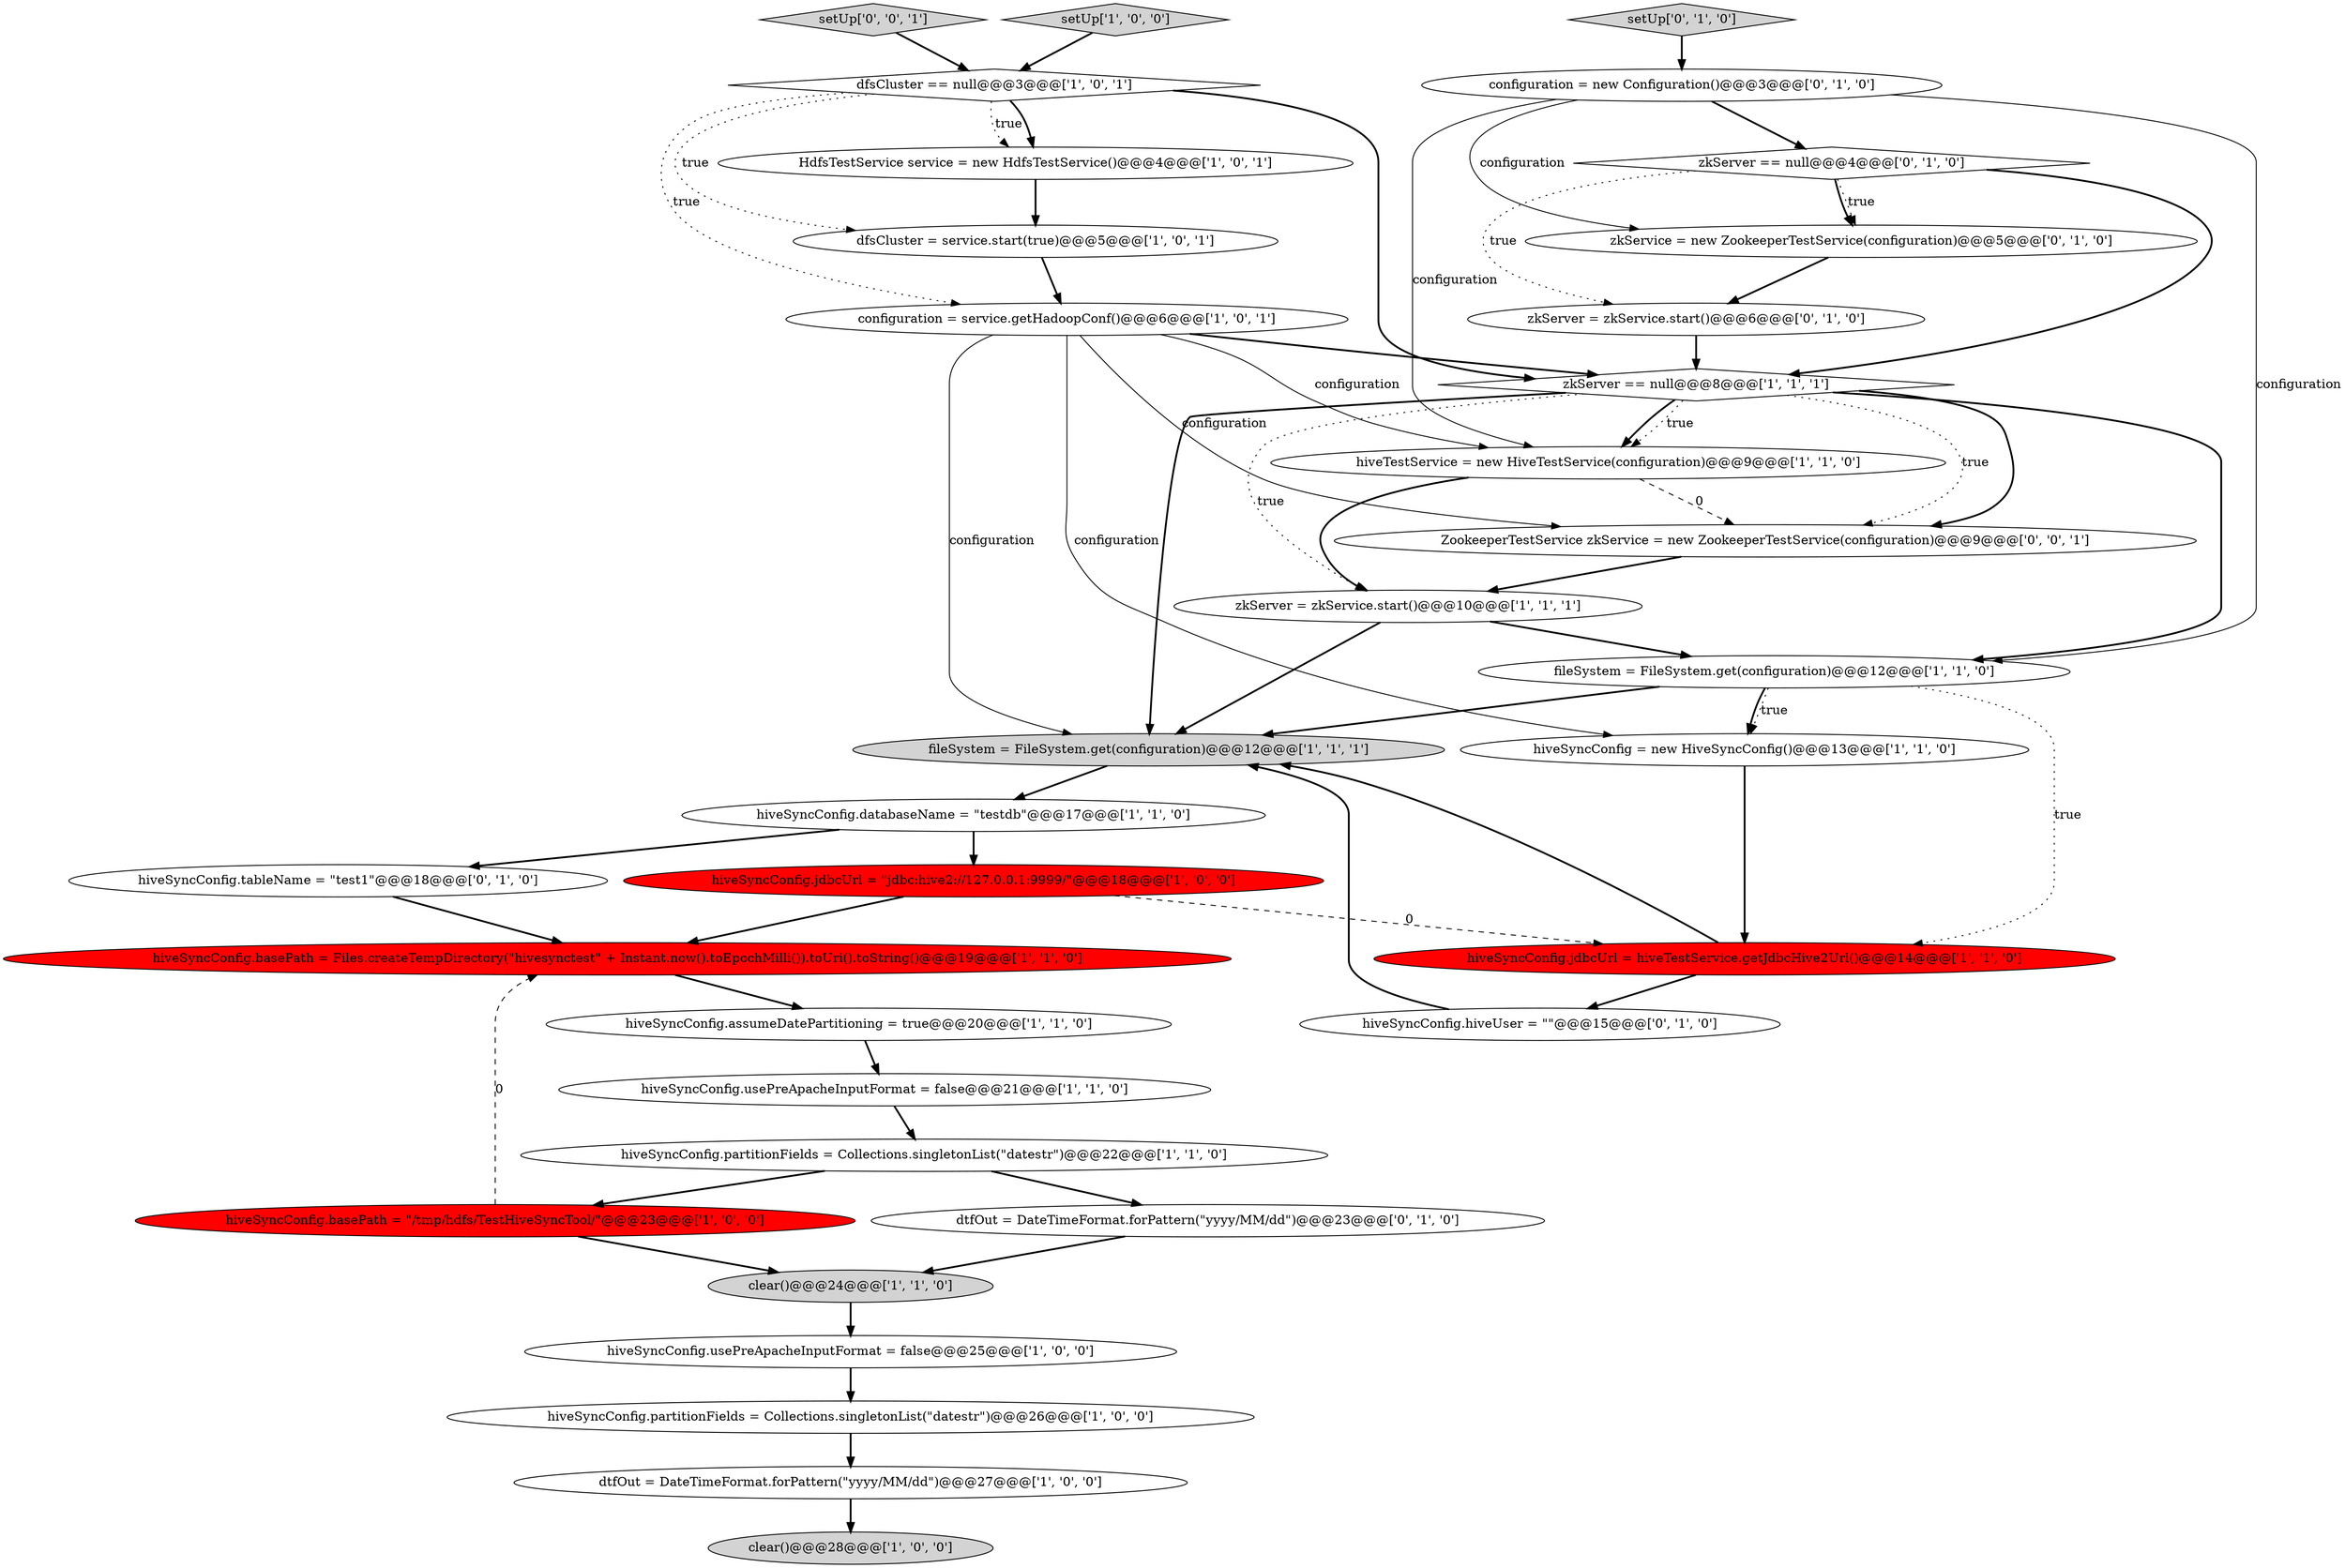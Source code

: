 digraph {
27 [style = filled, label = "configuration = new Configuration()@@@3@@@['0', '1', '0']", fillcolor = white, shape = ellipse image = "AAA0AAABBB2BBB"];
29 [style = filled, label = "setUp['0', '1', '0']", fillcolor = lightgray, shape = diamond image = "AAA0AAABBB2BBB"];
32 [style = filled, label = "setUp['0', '0', '1']", fillcolor = lightgray, shape = diamond image = "AAA0AAABBB3BBB"];
24 [style = filled, label = "zkServer = zkService.start()@@@6@@@['0', '1', '0']", fillcolor = white, shape = ellipse image = "AAA0AAABBB2BBB"];
21 [style = filled, label = "zkServer = zkService.start()@@@10@@@['1', '1', '1']", fillcolor = white, shape = ellipse image = "AAA0AAABBB1BBB"];
25 [style = filled, label = "zkService = new ZookeeperTestService(configuration)@@@5@@@['0', '1', '0']", fillcolor = white, shape = ellipse image = "AAA0AAABBB2BBB"];
26 [style = filled, label = "dtfOut = DateTimeFormat.forPattern(\"yyyy/MM/dd\")@@@23@@@['0', '1', '0']", fillcolor = white, shape = ellipse image = "AAA0AAABBB2BBB"];
17 [style = filled, label = "clear()@@@28@@@['1', '0', '0']", fillcolor = lightgray, shape = ellipse image = "AAA0AAABBB1BBB"];
33 [style = filled, label = "ZookeeperTestService zkService = new ZookeeperTestService(configuration)@@@9@@@['0', '0', '1']", fillcolor = white, shape = ellipse image = "AAA0AAABBB3BBB"];
13 [style = filled, label = "hiveSyncConfig.partitionFields = Collections.singletonList(\"datestr\")@@@26@@@['1', '0', '0']", fillcolor = white, shape = ellipse image = "AAA0AAABBB1BBB"];
6 [style = filled, label = "hiveSyncConfig.basePath = Files.createTempDirectory(\"hivesynctest\" + Instant.now().toEpochMilli()).toUri().toString()@@@19@@@['1', '1', '0']", fillcolor = red, shape = ellipse image = "AAA1AAABBB1BBB"];
20 [style = filled, label = "hiveSyncConfig.usePreApacheInputFormat = false@@@25@@@['1', '0', '0']", fillcolor = white, shape = ellipse image = "AAA0AAABBB1BBB"];
11 [style = filled, label = "hiveSyncConfig.jdbcUrl = \"jdbc:hive2://127.0.0.1:9999/\"@@@18@@@['1', '0', '0']", fillcolor = red, shape = ellipse image = "AAA1AAABBB1BBB"];
8 [style = filled, label = "hiveSyncConfig.partitionFields = Collections.singletonList(\"datestr\")@@@22@@@['1', '1', '0']", fillcolor = white, shape = ellipse image = "AAA0AAABBB1BBB"];
15 [style = filled, label = "hiveSyncConfig.usePreApacheInputFormat = false@@@21@@@['1', '1', '0']", fillcolor = white, shape = ellipse image = "AAA0AAABBB1BBB"];
16 [style = filled, label = "hiveSyncConfig.jdbcUrl = hiveTestService.getJdbcHive2Url()@@@14@@@['1', '1', '0']", fillcolor = red, shape = ellipse image = "AAA1AAABBB1BBB"];
28 [style = filled, label = "hiveSyncConfig.hiveUser = \"\"@@@15@@@['0', '1', '0']", fillcolor = white, shape = ellipse image = "AAA0AAABBB2BBB"];
19 [style = filled, label = "clear()@@@24@@@['1', '1', '0']", fillcolor = lightgray, shape = ellipse image = "AAA0AAABBB1BBB"];
10 [style = filled, label = "hiveSyncConfig.assumeDatePartitioning = true@@@20@@@['1', '1', '0']", fillcolor = white, shape = ellipse image = "AAA0AAABBB1BBB"];
22 [style = filled, label = "hiveSyncConfig.databaseName = \"testdb\"@@@17@@@['1', '1', '0']", fillcolor = white, shape = ellipse image = "AAA0AAABBB1BBB"];
30 [style = filled, label = "zkServer == null@@@4@@@['0', '1', '0']", fillcolor = white, shape = diamond image = "AAA0AAABBB2BBB"];
1 [style = filled, label = "fileSystem = FileSystem.get(configuration)@@@12@@@['1', '1', '1']", fillcolor = lightgray, shape = ellipse image = "AAA0AAABBB1BBB"];
14 [style = filled, label = "dfsCluster == null@@@3@@@['1', '0', '1']", fillcolor = white, shape = diamond image = "AAA0AAABBB1BBB"];
7 [style = filled, label = "setUp['1', '0', '0']", fillcolor = lightgray, shape = diamond image = "AAA0AAABBB1BBB"];
18 [style = filled, label = "dfsCluster = service.start(true)@@@5@@@['1', '0', '1']", fillcolor = white, shape = ellipse image = "AAA0AAABBB1BBB"];
2 [style = filled, label = "hiveTestService = new HiveTestService(configuration)@@@9@@@['1', '1', '0']", fillcolor = white, shape = ellipse image = "AAA0AAABBB1BBB"];
9 [style = filled, label = "configuration = service.getHadoopConf()@@@6@@@['1', '0', '1']", fillcolor = white, shape = ellipse image = "AAA0AAABBB1BBB"];
0 [style = filled, label = "fileSystem = FileSystem.get(configuration)@@@12@@@['1', '1', '0']", fillcolor = white, shape = ellipse image = "AAA0AAABBB1BBB"];
3 [style = filled, label = "hiveSyncConfig = new HiveSyncConfig()@@@13@@@['1', '1', '0']", fillcolor = white, shape = ellipse image = "AAA0AAABBB1BBB"];
5 [style = filled, label = "dtfOut = DateTimeFormat.forPattern(\"yyyy/MM/dd\")@@@27@@@['1', '0', '0']", fillcolor = white, shape = ellipse image = "AAA0AAABBB1BBB"];
31 [style = filled, label = "hiveSyncConfig.tableName = \"test1\"@@@18@@@['0', '1', '0']", fillcolor = white, shape = ellipse image = "AAA0AAABBB2BBB"];
23 [style = filled, label = "HdfsTestService service = new HdfsTestService()@@@4@@@['1', '0', '1']", fillcolor = white, shape = ellipse image = "AAA0AAABBB1BBB"];
12 [style = filled, label = "zkServer == null@@@8@@@['1', '1', '1']", fillcolor = white, shape = diamond image = "AAA0AAABBB1BBB"];
4 [style = filled, label = "hiveSyncConfig.basePath = \"/tmp/hdfs/TestHiveSyncTool/\"@@@23@@@['1', '0', '0']", fillcolor = red, shape = ellipse image = "AAA1AAABBB1BBB"];
0->3 [style = bold, label=""];
24->12 [style = bold, label=""];
9->2 [style = solid, label="configuration"];
20->13 [style = bold, label=""];
10->15 [style = bold, label=""];
30->24 [style = dotted, label="true"];
21->0 [style = bold, label=""];
27->25 [style = solid, label="configuration"];
11->16 [style = dashed, label="0"];
9->3 [style = solid, label="configuration"];
19->20 [style = bold, label=""];
27->30 [style = bold, label=""];
11->6 [style = bold, label=""];
9->33 [style = solid, label="configuration"];
12->2 [style = dotted, label="true"];
4->19 [style = bold, label=""];
22->31 [style = bold, label=""];
30->25 [style = bold, label=""];
14->23 [style = dotted, label="true"];
32->14 [style = bold, label=""];
28->1 [style = bold, label=""];
3->16 [style = bold, label=""];
26->19 [style = bold, label=""];
4->6 [style = dashed, label="0"];
5->17 [style = bold, label=""];
12->0 [style = bold, label=""];
12->1 [style = bold, label=""];
12->21 [style = dotted, label="true"];
27->0 [style = solid, label="configuration"];
1->22 [style = bold, label=""];
7->14 [style = bold, label=""];
25->24 [style = bold, label=""];
29->27 [style = bold, label=""];
12->2 [style = bold, label=""];
30->12 [style = bold, label=""];
31->6 [style = bold, label=""];
30->25 [style = dotted, label="true"];
14->23 [style = bold, label=""];
16->28 [style = bold, label=""];
16->1 [style = bold, label=""];
2->21 [style = bold, label=""];
0->1 [style = bold, label=""];
6->10 [style = bold, label=""];
14->12 [style = bold, label=""];
21->1 [style = bold, label=""];
9->1 [style = solid, label="configuration"];
18->9 [style = bold, label=""];
12->33 [style = bold, label=""];
13->5 [style = bold, label=""];
27->2 [style = solid, label="configuration"];
2->33 [style = dashed, label="0"];
14->9 [style = dotted, label="true"];
0->3 [style = dotted, label="true"];
0->16 [style = dotted, label="true"];
9->12 [style = bold, label=""];
8->4 [style = bold, label=""];
33->21 [style = bold, label=""];
14->18 [style = dotted, label="true"];
23->18 [style = bold, label=""];
22->11 [style = bold, label=""];
12->33 [style = dotted, label="true"];
15->8 [style = bold, label=""];
8->26 [style = bold, label=""];
}
